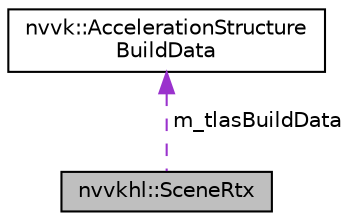 digraph "nvvkhl::SceneRtx"
{
 // LATEX_PDF_SIZE
  edge [fontname="Helvetica",fontsize="10",labelfontname="Helvetica",labelfontsize="10"];
  node [fontname="Helvetica",fontsize="10",shape=record];
  Node1 [label="nvvkhl::SceneRtx",height=0.2,width=0.4,color="black", fillcolor="grey75", style="filled", fontcolor="black",tooltip=" "];
  Node2 -> Node1 [dir="back",color="darkorchid3",fontsize="10",style="dashed",label=" m_tlasBuildData" ,fontname="Helvetica"];
  Node2 [label="nvvk::AccelerationStructure\lBuildData",height=0.2,width=0.4,color="black", fillcolor="white", style="filled",URL="$structnvvk_1_1_acceleration_structure_build_data.html",tooltip=" "];
}
